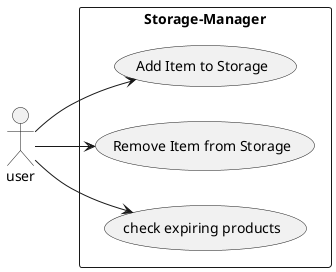 @startuml
skinparam packageStyle rectangle
left to right direction

actor user

rectangle Storage-Manager {
  user --> (Add Item to Storage)
  user --> (Remove Item from Storage)
  user --> (check expiring products)
@enduml